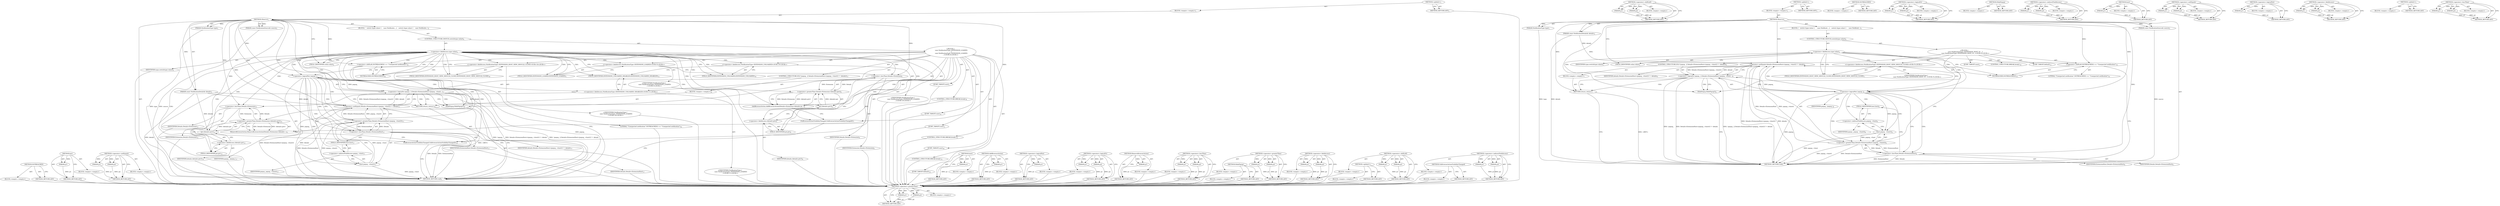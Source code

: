 digraph "&lt;operator&gt;.indirectFieldAccess" {
vulnerable_86 [label=<(METHOD,&lt;operator&gt;.greaterThan)>];
vulnerable_87 [label=<(PARAM,p1)>];
vulnerable_88 [label=<(PARAM,p2)>];
vulnerable_89 [label=<(BLOCK,&lt;empty&gt;,&lt;empty&gt;)>];
vulnerable_90 [label=<(METHOD_RETURN,ANY)>];
vulnerable_108 [label=<(METHOD,&lt;operator&gt;.shiftLeft)>];
vulnerable_109 [label=<(PARAM,p1)>];
vulnerable_110 [label=<(PARAM,p2)>];
vulnerable_111 [label=<(BLOCK,&lt;empty&gt;,&lt;empty&gt;)>];
vulnerable_112 [label=<(METHOD_RETURN,ANY)>];
vulnerable_6 [label=<(METHOD,&lt;global&gt;)<SUB>1</SUB>>];
vulnerable_7 [label=<(BLOCK,&lt;empty&gt;,&lt;empty&gt;)<SUB>1</SUB>>];
vulnerable_8 [label=<(METHOD,Observe)<SUB>1</SUB>>];
vulnerable_9 [label=<(PARAM,NotificationType type)<SUB>1</SUB>>];
vulnerable_10 [label=<(PARAM,const NotificationSource&amp; source)<SUB>2</SUB>>];
vulnerable_11 [label=<(PARAM,const NotificationDetails&amp; details)<SUB>3</SUB>>];
vulnerable_12 [label=<(BLOCK,{
   switch (type.value) {
     case Notificati...,{
   switch (type.value) {
     case Notificati...)<SUB>3</SUB>>];
vulnerable_13 [label=<(CONTROL_STRUCTURE,SWITCH,switch(type.value))<SUB>4</SUB>>];
vulnerable_14 [label=<(&lt;operator&gt;.fieldAccess,type.value)<SUB>4</SUB>>];
vulnerable_15 [label=<(IDENTIFIER,type,switch(type.value))<SUB>4</SUB>>];
vulnerable_16 [label=<(FIELD_IDENTIFIER,value,value)<SUB>4</SUB>>];
vulnerable_17 [label="<(BLOCK,{
     case NotificationType::EXTENSION_HOST_VI...,{
     case NotificationType::EXTENSION_HOST_VI...)<SUB>4</SUB>>"];
vulnerable_18 [label=<(JUMP_TARGET,case)<SUB>5</SUB>>];
vulnerable_19 [label="<(&lt;operator&gt;.fieldAccess,NotificationType::EXTENSION_HOST_VIEW_SHOULD_CLOSE)<SUB>5</SUB>>"];
vulnerable_20 [label="<(IDENTIFIER,NotificationType,{
     case NotificationType::EXTENSION_HOST_VI...)<SUB>5</SUB>>"];
vulnerable_21 [label=<(FIELD_IDENTIFIER,EXTENSION_HOST_VIEW_SHOULD_CLOSE,EXTENSION_HOST_VIEW_SHOULD_CLOSE)<SUB>5</SUB>>];
vulnerable_22 [label=<(CONTROL_STRUCTURE,IF,if (!popup_ || Details&lt;ExtensionHost&gt;(popup_-&gt;host()) != details))<SUB>6</SUB>>];
vulnerable_23 [label=<(&lt;operator&gt;.logicalOr,!popup_ || Details&lt;ExtensionHost&gt;(popup_-&gt;host(...)<SUB>6</SUB>>];
vulnerable_24 [label=<(&lt;operator&gt;.logicalNot,!popup_)<SUB>6</SUB>>];
vulnerable_25 [label=<(IDENTIFIER,popup_,!popup_)<SUB>6</SUB>>];
vulnerable_26 [label=<(&lt;operator&gt;.notEquals,Details&lt;ExtensionHost&gt;(popup_-&gt;host()) != details)<SUB>6</SUB>>];
vulnerable_27 [label=<(&lt;operator&gt;.greaterThan,Details&lt;ExtensionHost&gt;(popup_-&gt;host()))<SUB>6</SUB>>];
vulnerable_28 [label=<(&lt;operator&gt;.lessThan,Details&lt;ExtensionHost)<SUB>6</SUB>>];
vulnerable_29 [label=<(IDENTIFIER,Details,Details&lt;ExtensionHost)<SUB>6</SUB>>];
vulnerable_30 [label=<(IDENTIFIER,ExtensionHost,Details&lt;ExtensionHost)<SUB>6</SUB>>];
vulnerable_31 [label=<(host,popup_-&gt;host())<SUB>6</SUB>>];
vulnerable_32 [label=<(&lt;operator&gt;.indirectFieldAccess,popup_-&gt;host)<SUB>6</SUB>>];
vulnerable_33 [label=<(IDENTIFIER,popup_,popup_-&gt;host())<SUB>6</SUB>>];
vulnerable_34 [label=<(FIELD_IDENTIFIER,host,host)<SUB>6</SUB>>];
vulnerable_35 [label=<(IDENTIFIER,details,Details&lt;ExtensionHost&gt;(popup_-&gt;host()) != details)<SUB>6</SUB>>];
vulnerable_36 [label=<(BLOCK,&lt;empty&gt;,&lt;empty&gt;)<SUB>7</SUB>>];
vulnerable_37 [label=<(RETURN,return;,return;)<SUB>7</SUB>>];
vulnerable_38 [label=<(HidePopup,HidePopup())<SUB>9</SUB>>];
vulnerable_39 [label=<(CONTROL_STRUCTURE,BREAK,break;)<SUB>10</SUB>>];
vulnerable_40 [label=<(JUMP_TARGET,default)<SUB>12</SUB>>];
vulnerable_41 [label=<(&lt;operator&gt;.shiftLeft,NOTREACHED() &lt;&lt; &quot;Unexpected notification&quot;)<SUB>13</SUB>>];
vulnerable_42 [label=<(NOTREACHED,NOTREACHED())<SUB>13</SUB>>];
vulnerable_43 [label=<(LITERAL,&quot;Unexpected notification&quot;,NOTREACHED() &lt;&lt; &quot;Unexpected notification&quot;)<SUB>13</SUB>>];
vulnerable_44 [label=<(METHOD_RETURN,void)<SUB>1</SUB>>];
vulnerable_46 [label=<(METHOD_RETURN,ANY)<SUB>1</SUB>>];
vulnerable_113 [label=<(METHOD,NOTREACHED)>];
vulnerable_114 [label=<(BLOCK,&lt;empty&gt;,&lt;empty&gt;)>];
vulnerable_115 [label=<(METHOD_RETURN,ANY)>];
vulnerable_72 [label=<(METHOD,&lt;operator&gt;.logicalOr)>];
vulnerable_73 [label=<(PARAM,p1)>];
vulnerable_74 [label=<(PARAM,p2)>];
vulnerable_75 [label=<(BLOCK,&lt;empty&gt;,&lt;empty&gt;)>];
vulnerable_76 [label=<(METHOD_RETURN,ANY)>];
vulnerable_105 [label=<(METHOD,HidePopup)>];
vulnerable_106 [label=<(BLOCK,&lt;empty&gt;,&lt;empty&gt;)>];
vulnerable_107 [label=<(METHOD_RETURN,ANY)>];
vulnerable_100 [label=<(METHOD,&lt;operator&gt;.indirectFieldAccess)>];
vulnerable_101 [label=<(PARAM,p1)>];
vulnerable_102 [label=<(PARAM,p2)>];
vulnerable_103 [label=<(BLOCK,&lt;empty&gt;,&lt;empty&gt;)>];
vulnerable_104 [label=<(METHOD_RETURN,ANY)>];
vulnerable_96 [label=<(METHOD,host)>];
vulnerable_97 [label=<(PARAM,p1)>];
vulnerable_98 [label=<(BLOCK,&lt;empty&gt;,&lt;empty&gt;)>];
vulnerable_99 [label=<(METHOD_RETURN,ANY)>];
vulnerable_81 [label=<(METHOD,&lt;operator&gt;.notEquals)>];
vulnerable_82 [label=<(PARAM,p1)>];
vulnerable_83 [label=<(PARAM,p2)>];
vulnerable_84 [label=<(BLOCK,&lt;empty&gt;,&lt;empty&gt;)>];
vulnerable_85 [label=<(METHOD_RETURN,ANY)>];
vulnerable_77 [label=<(METHOD,&lt;operator&gt;.logicalNot)>];
vulnerable_78 [label=<(PARAM,p1)>];
vulnerable_79 [label=<(BLOCK,&lt;empty&gt;,&lt;empty&gt;)>];
vulnerable_80 [label=<(METHOD_RETURN,ANY)>];
vulnerable_67 [label=<(METHOD,&lt;operator&gt;.fieldAccess)>];
vulnerable_68 [label=<(PARAM,p1)>];
vulnerable_69 [label=<(PARAM,p2)>];
vulnerable_70 [label=<(BLOCK,&lt;empty&gt;,&lt;empty&gt;)>];
vulnerable_71 [label=<(METHOD_RETURN,ANY)>];
vulnerable_61 [label=<(METHOD,&lt;global&gt;)<SUB>1</SUB>>];
vulnerable_62 [label=<(BLOCK,&lt;empty&gt;,&lt;empty&gt;)>];
vulnerable_63 [label=<(METHOD_RETURN,ANY)>];
vulnerable_91 [label=<(METHOD,&lt;operator&gt;.lessThan)>];
vulnerable_92 [label=<(PARAM,p1)>];
vulnerable_93 [label=<(PARAM,p2)>];
vulnerable_94 [label=<(BLOCK,&lt;empty&gt;,&lt;empty&gt;)>];
vulnerable_95 [label=<(METHOD_RETURN,ANY)>];
fixed_162 [label=<(METHOD,NOTREACHED)>];
fixed_163 [label=<(BLOCK,&lt;empty&gt;,&lt;empty&gt;)>];
fixed_164 [label=<(METHOD_RETURN,ANY)>];
fixed_120 [label=<(METHOD,ptr)>];
fixed_121 [label=<(PARAM,p1)>];
fixed_122 [label=<(BLOCK,&lt;empty&gt;,&lt;empty&gt;)>];
fixed_123 [label=<(METHOD_RETURN,ANY)>];
fixed_140 [label=<(METHOD,&lt;operator&gt;.notEquals)>];
fixed_141 [label=<(PARAM,p1)>];
fixed_142 [label=<(PARAM,p2)>];
fixed_143 [label=<(BLOCK,&lt;empty&gt;,&lt;empty&gt;)>];
fixed_144 [label=<(METHOD_RETURN,ANY)>];
fixed_6 [label=<(METHOD,&lt;global&gt;)<SUB>1</SUB>>];
fixed_7 [label=<(BLOCK,&lt;empty&gt;,&lt;empty&gt;)<SUB>1</SUB>>];
fixed_8 [label=<(METHOD,Observe)<SUB>1</SUB>>];
fixed_9 [label=<(PARAM,NotificationType type)<SUB>1</SUB>>];
fixed_10 [label=<(PARAM,const NotificationSource&amp; source)<SUB>2</SUB>>];
fixed_11 [label=<(PARAM,const NotificationDetails&amp; details)<SUB>3</SUB>>];
fixed_12 [label=<(BLOCK,{
   switch (type.value) {
    case Notificatio...,{
   switch (type.value) {
    case Notificatio...)<SUB>3</SUB>>];
fixed_13 [label=<(CONTROL_STRUCTURE,SWITCH,switch(type.value))<SUB>4</SUB>>];
fixed_14 [label=<(&lt;operator&gt;.fieldAccess,type.value)<SUB>4</SUB>>];
fixed_15 [label=<(IDENTIFIER,type,switch(type.value))<SUB>4</SUB>>];
fixed_16 [label=<(FIELD_IDENTIFIER,value,value)<SUB>4</SUB>>];
fixed_17 [label="<(BLOCK,{
    case NotificationType::EXTENSION_LOADED:
...,{
    case NotificationType::EXTENSION_LOADED:
...)<SUB>4</SUB>>"];
fixed_18 [label=<(JUMP_TARGET,case)<SUB>5</SUB>>];
fixed_19 [label="<(&lt;operator&gt;.fieldAccess,NotificationType::EXTENSION_LOADED)<SUB>5</SUB>>"];
fixed_20 [label="<(IDENTIFIER,NotificationType,{
    case NotificationType::EXTENSION_LOADED:
...)<SUB>5</SUB>>"];
fixed_21 [label=<(FIELD_IDENTIFIER,EXTENSION_LOADED,EXTENSION_LOADED)<SUB>5</SUB>>];
fixed_22 [label=<(AddBrowserAction,AddBrowserAction(Details&lt;Extension&gt;(details).pt...)<SUB>6</SUB>>];
fixed_23 [label=<(&lt;operator&gt;.greaterThan,Details&lt;Extension&gt;(details).ptr())<SUB>6</SUB>>];
fixed_24 [label=<(&lt;operator&gt;.lessThan,Details&lt;Extension)<SUB>6</SUB>>];
fixed_25 [label=<(IDENTIFIER,Details,Details&lt;Extension)<SUB>6</SUB>>];
fixed_26 [label=<(IDENTIFIER,Extension,Details&lt;Extension)<SUB>6</SUB>>];
fixed_27 [label=<(ptr,(details).ptr())<SUB>6</SUB>>];
fixed_28 [label=<(&lt;operator&gt;.fieldAccess,(details).ptr)<SUB>6</SUB>>];
fixed_29 [label=<(IDENTIFIER,details,(details).ptr())<SUB>6</SUB>>];
fixed_30 [label=<(FIELD_IDENTIFIER,ptr,ptr)<SUB>6</SUB>>];
fixed_31 [label=<(OnBrowserActionVisibilityChanged,OnBrowserActionVisibilityChanged())<SUB>7</SUB>>];
fixed_32 [label=<(CONTROL_STRUCTURE,BREAK,break;)<SUB>8</SUB>>];
fixed_33 [label=<(JUMP_TARGET,case)<SUB>10</SUB>>];
fixed_34 [label="<(&lt;operator&gt;.fieldAccess,NotificationType::EXTENSION_UNLOADED)<SUB>10</SUB>>"];
fixed_35 [label="<(IDENTIFIER,NotificationType,{
    case NotificationType::EXTENSION_LOADED:
...)<SUB>10</SUB>>"];
fixed_36 [label=<(FIELD_IDENTIFIER,EXTENSION_UNLOADED,EXTENSION_UNLOADED)<SUB>10</SUB>>];
fixed_37 [label=<(JUMP_TARGET,case)<SUB>11</SUB>>];
fixed_38 [label="<(&lt;operator&gt;.fieldAccess,NotificationType::EXTENSION_UNLOADED_DISABLED)<SUB>11</SUB>>"];
fixed_39 [label="<(IDENTIFIER,NotificationType,{
    case NotificationType::EXTENSION_LOADED:
...)<SUB>11</SUB>>"];
fixed_40 [label=<(FIELD_IDENTIFIER,EXTENSION_UNLOADED_DISABLED,EXTENSION_UNLOADED_DISABLED)<SUB>11</SUB>>];
fixed_41 [label=<(RemoveBrowserAction,RemoveBrowserAction(Details&lt;Extension&gt;(details)...)<SUB>12</SUB>>];
fixed_42 [label=<(&lt;operator&gt;.greaterThan,Details&lt;Extension&gt;(details).ptr())<SUB>12</SUB>>];
fixed_43 [label=<(&lt;operator&gt;.lessThan,Details&lt;Extension)<SUB>12</SUB>>];
fixed_44 [label=<(IDENTIFIER,Details,Details&lt;Extension)<SUB>12</SUB>>];
fixed_45 [label=<(IDENTIFIER,Extension,Details&lt;Extension)<SUB>12</SUB>>];
fixed_46 [label=<(ptr,(details).ptr())<SUB>12</SUB>>];
fixed_47 [label=<(&lt;operator&gt;.fieldAccess,(details).ptr)<SUB>12</SUB>>];
fixed_48 [label=<(IDENTIFIER,details,(details).ptr())<SUB>12</SUB>>];
fixed_49 [label=<(FIELD_IDENTIFIER,ptr,ptr)<SUB>12</SUB>>];
fixed_50 [label=<(OnBrowserActionVisibilityChanged,OnBrowserActionVisibilityChanged())<SUB>13</SUB>>];
fixed_51 [label=<(CONTROL_STRUCTURE,BREAK,break;)<SUB>14</SUB>>];
fixed_52 [label=<(JUMP_TARGET,case)<SUB>16</SUB>>];
fixed_53 [label="<(&lt;operator&gt;.fieldAccess,NotificationType::EXTENSION_HOST_VIEW_SHOULD_CLOSE)<SUB>16</SUB>>"];
fixed_54 [label="<(IDENTIFIER,NotificationType,{
    case NotificationType::EXTENSION_LOADED:
...)<SUB>16</SUB>>"];
fixed_55 [label=<(FIELD_IDENTIFIER,EXTENSION_HOST_VIEW_SHOULD_CLOSE,EXTENSION_HOST_VIEW_SHOULD_CLOSE)<SUB>16</SUB>>];
fixed_56 [label=<(CONTROL_STRUCTURE,IF,if (!popup_ || Details&lt;ExtensionHost&gt;(popup_-&gt;host()) != details))<SUB>17</SUB>>];
fixed_57 [label=<(&lt;operator&gt;.logicalOr,!popup_ || Details&lt;ExtensionHost&gt;(popup_-&gt;host(...)<SUB>17</SUB>>];
fixed_58 [label=<(&lt;operator&gt;.logicalNot,!popup_)<SUB>17</SUB>>];
fixed_59 [label=<(IDENTIFIER,popup_,!popup_)<SUB>17</SUB>>];
fixed_60 [label=<(&lt;operator&gt;.notEquals,Details&lt;ExtensionHost&gt;(popup_-&gt;host()) != details)<SUB>17</SUB>>];
fixed_61 [label=<(&lt;operator&gt;.greaterThan,Details&lt;ExtensionHost&gt;(popup_-&gt;host()))<SUB>17</SUB>>];
fixed_62 [label=<(&lt;operator&gt;.lessThan,Details&lt;ExtensionHost)<SUB>17</SUB>>];
fixed_63 [label=<(IDENTIFIER,Details,Details&lt;ExtensionHost)<SUB>17</SUB>>];
fixed_64 [label=<(IDENTIFIER,ExtensionHost,Details&lt;ExtensionHost)<SUB>17</SUB>>];
fixed_65 [label=<(host,popup_-&gt;host())<SUB>17</SUB>>];
fixed_66 [label=<(&lt;operator&gt;.indirectFieldAccess,popup_-&gt;host)<SUB>17</SUB>>];
fixed_67 [label=<(IDENTIFIER,popup_,popup_-&gt;host())<SUB>17</SUB>>];
fixed_68 [label=<(FIELD_IDENTIFIER,host,host)<SUB>17</SUB>>];
fixed_69 [label=<(IDENTIFIER,details,Details&lt;ExtensionHost&gt;(popup_-&gt;host()) != details)<SUB>17</SUB>>];
fixed_70 [label=<(BLOCK,&lt;empty&gt;,&lt;empty&gt;)<SUB>18</SUB>>];
fixed_71 [label=<(RETURN,return;,return;)<SUB>18</SUB>>];
fixed_72 [label=<(HidePopup,HidePopup())<SUB>20</SUB>>];
fixed_73 [label=<(CONTROL_STRUCTURE,BREAK,break;)<SUB>21</SUB>>];
fixed_74 [label=<(JUMP_TARGET,default)<SUB>23</SUB>>];
fixed_75 [label=<(&lt;operator&gt;.shiftLeft,NOTREACHED() &lt;&lt; &quot;Unexpected notification&quot;)<SUB>24</SUB>>];
fixed_76 [label=<(NOTREACHED,NOTREACHED())<SUB>24</SUB>>];
fixed_77 [label=<(LITERAL,&quot;Unexpected notification&quot;,NOTREACHED() &lt;&lt; &quot;Unexpected notification&quot;)<SUB>24</SUB>>];
fixed_78 [label=<(METHOD_RETURN,void)<SUB>1</SUB>>];
fixed_80 [label=<(METHOD_RETURN,ANY)<SUB>1</SUB>>];
fixed_145 [label=<(METHOD,host)>];
fixed_146 [label=<(PARAM,p1)>];
fixed_147 [label=<(BLOCK,&lt;empty&gt;,&lt;empty&gt;)>];
fixed_148 [label=<(METHOD_RETURN,ANY)>];
fixed_106 [label=<(METHOD,AddBrowserAction)>];
fixed_107 [label=<(PARAM,p1)>];
fixed_108 [label=<(BLOCK,&lt;empty&gt;,&lt;empty&gt;)>];
fixed_109 [label=<(METHOD_RETURN,ANY)>];
fixed_136 [label=<(METHOD,&lt;operator&gt;.logicalNot)>];
fixed_137 [label=<(PARAM,p1)>];
fixed_138 [label=<(BLOCK,&lt;empty&gt;,&lt;empty&gt;)>];
fixed_139 [label=<(METHOD_RETURN,ANY)>];
fixed_131 [label=<(METHOD,&lt;operator&gt;.logicalOr)>];
fixed_132 [label=<(PARAM,p1)>];
fixed_133 [label=<(PARAM,p2)>];
fixed_134 [label=<(BLOCK,&lt;empty&gt;,&lt;empty&gt;)>];
fixed_135 [label=<(METHOD_RETURN,ANY)>];
fixed_127 [label=<(METHOD,RemoveBrowserAction)>];
fixed_128 [label=<(PARAM,p1)>];
fixed_129 [label=<(BLOCK,&lt;empty&gt;,&lt;empty&gt;)>];
fixed_130 [label=<(METHOD_RETURN,ANY)>];
fixed_115 [label=<(METHOD,&lt;operator&gt;.lessThan)>];
fixed_116 [label=<(PARAM,p1)>];
fixed_117 [label=<(PARAM,p2)>];
fixed_118 [label=<(BLOCK,&lt;empty&gt;,&lt;empty&gt;)>];
fixed_119 [label=<(METHOD_RETURN,ANY)>];
fixed_154 [label=<(METHOD,HidePopup)>];
fixed_155 [label=<(BLOCK,&lt;empty&gt;,&lt;empty&gt;)>];
fixed_156 [label=<(METHOD_RETURN,ANY)>];
fixed_110 [label=<(METHOD,&lt;operator&gt;.greaterThan)>];
fixed_111 [label=<(PARAM,p1)>];
fixed_112 [label=<(PARAM,p2)>];
fixed_113 [label=<(BLOCK,&lt;empty&gt;,&lt;empty&gt;)>];
fixed_114 [label=<(METHOD_RETURN,ANY)>];
fixed_101 [label=<(METHOD,&lt;operator&gt;.fieldAccess)>];
fixed_102 [label=<(PARAM,p1)>];
fixed_103 [label=<(PARAM,p2)>];
fixed_104 [label=<(BLOCK,&lt;empty&gt;,&lt;empty&gt;)>];
fixed_105 [label=<(METHOD_RETURN,ANY)>];
fixed_95 [label=<(METHOD,&lt;global&gt;)<SUB>1</SUB>>];
fixed_96 [label=<(BLOCK,&lt;empty&gt;,&lt;empty&gt;)>];
fixed_97 [label=<(METHOD_RETURN,ANY)>];
fixed_157 [label=<(METHOD,&lt;operator&gt;.shiftLeft)>];
fixed_158 [label=<(PARAM,p1)>];
fixed_159 [label=<(PARAM,p2)>];
fixed_160 [label=<(BLOCK,&lt;empty&gt;,&lt;empty&gt;)>];
fixed_161 [label=<(METHOD_RETURN,ANY)>];
fixed_124 [label=<(METHOD,OnBrowserActionVisibilityChanged)>];
fixed_125 [label=<(BLOCK,&lt;empty&gt;,&lt;empty&gt;)>];
fixed_126 [label=<(METHOD_RETURN,ANY)>];
fixed_149 [label=<(METHOD,&lt;operator&gt;.indirectFieldAccess)>];
fixed_150 [label=<(PARAM,p1)>];
fixed_151 [label=<(PARAM,p2)>];
fixed_152 [label=<(BLOCK,&lt;empty&gt;,&lt;empty&gt;)>];
fixed_153 [label=<(METHOD_RETURN,ANY)>];
vulnerable_86 -> vulnerable_87  [key=0, label="AST: "];
vulnerable_86 -> vulnerable_87  [key=1, label="DDG: "];
vulnerable_86 -> vulnerable_89  [key=0, label="AST: "];
vulnerable_86 -> vulnerable_88  [key=0, label="AST: "];
vulnerable_86 -> vulnerable_88  [key=1, label="DDG: "];
vulnerable_86 -> vulnerable_90  [key=0, label="AST: "];
vulnerable_86 -> vulnerable_90  [key=1, label="CFG: "];
vulnerable_87 -> vulnerable_90  [key=0, label="DDG: p1"];
vulnerable_88 -> vulnerable_90  [key=0, label="DDG: p2"];
vulnerable_108 -> vulnerable_109  [key=0, label="AST: "];
vulnerable_108 -> vulnerable_109  [key=1, label="DDG: "];
vulnerable_108 -> vulnerable_111  [key=0, label="AST: "];
vulnerable_108 -> vulnerable_110  [key=0, label="AST: "];
vulnerable_108 -> vulnerable_110  [key=1, label="DDG: "];
vulnerable_108 -> vulnerable_112  [key=0, label="AST: "];
vulnerable_108 -> vulnerable_112  [key=1, label="CFG: "];
vulnerable_109 -> vulnerable_112  [key=0, label="DDG: p1"];
vulnerable_110 -> vulnerable_112  [key=0, label="DDG: p2"];
vulnerable_6 -> vulnerable_7  [key=0, label="AST: "];
vulnerable_6 -> vulnerable_46  [key=0, label="AST: "];
vulnerable_6 -> vulnerable_46  [key=1, label="CFG: "];
vulnerable_7 -> vulnerable_8  [key=0, label="AST: "];
vulnerable_8 -> vulnerable_9  [key=0, label="AST: "];
vulnerable_8 -> vulnerable_9  [key=1, label="DDG: "];
vulnerable_8 -> vulnerable_10  [key=0, label="AST: "];
vulnerable_8 -> vulnerable_10  [key=1, label="DDG: "];
vulnerable_8 -> vulnerable_11  [key=0, label="AST: "];
vulnerable_8 -> vulnerable_11  [key=1, label="DDG: "];
vulnerable_8 -> vulnerable_12  [key=0, label="AST: "];
vulnerable_8 -> vulnerable_44  [key=0, label="AST: "];
vulnerable_8 -> vulnerable_16  [key=0, label="CFG: "];
vulnerable_8 -> vulnerable_38  [key=0, label="DDG: "];
vulnerable_8 -> vulnerable_41  [key=0, label="DDG: "];
vulnerable_8 -> vulnerable_37  [key=0, label="DDG: "];
vulnerable_8 -> vulnerable_24  [key=0, label="DDG: "];
vulnerable_8 -> vulnerable_26  [key=0, label="DDG: "];
vulnerable_8 -> vulnerable_28  [key=0, label="DDG: "];
vulnerable_9 -> vulnerable_44  [key=0, label="DDG: type"];
vulnerable_10 -> vulnerable_44  [key=0, label="DDG: source"];
vulnerable_11 -> vulnerable_44  [key=0, label="DDG: details"];
vulnerable_11 -> vulnerable_26  [key=0, label="DDG: details"];
vulnerable_12 -> vulnerable_13  [key=0, label="AST: "];
vulnerable_13 -> vulnerable_14  [key=0, label="AST: "];
vulnerable_13 -> vulnerable_17  [key=0, label="AST: "];
vulnerable_14 -> vulnerable_15  [key=0, label="AST: "];
vulnerable_14 -> vulnerable_16  [key=0, label="AST: "];
vulnerable_14 -> vulnerable_21  [key=0, label="CFG: "];
vulnerable_14 -> vulnerable_21  [key=1, label="CDG: "];
vulnerable_14 -> vulnerable_42  [key=0, label="CFG: "];
vulnerable_14 -> vulnerable_42  [key=1, label="CDG: "];
vulnerable_14 -> vulnerable_24  [key=0, label="CDG: "];
vulnerable_14 -> vulnerable_23  [key=0, label="CDG: "];
vulnerable_14 -> vulnerable_19  [key=0, label="CDG: "];
vulnerable_14 -> vulnerable_41  [key=0, label="CDG: "];
vulnerable_16 -> vulnerable_14  [key=0, label="CFG: "];
vulnerable_17 -> vulnerable_18  [key=0, label="AST: "];
vulnerable_17 -> vulnerable_19  [key=0, label="AST: "];
vulnerable_17 -> vulnerable_22  [key=0, label="AST: "];
vulnerable_17 -> vulnerable_38  [key=0, label="AST: "];
vulnerable_17 -> vulnerable_39  [key=0, label="AST: "];
vulnerable_17 -> vulnerable_40  [key=0, label="AST: "];
vulnerable_17 -> vulnerable_41  [key=0, label="AST: "];
vulnerable_19 -> vulnerable_20  [key=0, label="AST: "];
vulnerable_19 -> vulnerable_21  [key=0, label="AST: "];
vulnerable_19 -> vulnerable_24  [key=0, label="CFG: "];
vulnerable_21 -> vulnerable_19  [key=0, label="CFG: "];
vulnerable_22 -> vulnerable_23  [key=0, label="AST: "];
vulnerable_22 -> vulnerable_36  [key=0, label="AST: "];
vulnerable_23 -> vulnerable_24  [key=0, label="AST: "];
vulnerable_23 -> vulnerable_26  [key=0, label="AST: "];
vulnerable_23 -> vulnerable_37  [key=0, label="CFG: "];
vulnerable_23 -> vulnerable_37  [key=1, label="CDG: "];
vulnerable_23 -> vulnerable_38  [key=0, label="CFG: "];
vulnerable_23 -> vulnerable_38  [key=1, label="CDG: "];
vulnerable_23 -> vulnerable_44  [key=0, label="DDG: !popup_"];
vulnerable_23 -> vulnerable_44  [key=1, label="DDG: Details&lt;ExtensionHost&gt;(popup_-&gt;host()) != details"];
vulnerable_23 -> vulnerable_44  [key=2, label="DDG: !popup_ || Details&lt;ExtensionHost&gt;(popup_-&gt;host()) != details"];
vulnerable_24 -> vulnerable_25  [key=0, label="AST: "];
vulnerable_24 -> vulnerable_23  [key=0, label="CFG: "];
vulnerable_24 -> vulnerable_23  [key=1, label="DDG: popup_"];
vulnerable_24 -> vulnerable_28  [key=0, label="CFG: "];
vulnerable_24 -> vulnerable_28  [key=1, label="CDG: "];
vulnerable_24 -> vulnerable_44  [key=0, label="DDG: popup_"];
vulnerable_24 -> vulnerable_31  [key=0, label="DDG: popup_"];
vulnerable_24 -> vulnerable_31  [key=1, label="CDG: "];
vulnerable_24 -> vulnerable_34  [key=0, label="CDG: "];
vulnerable_24 -> vulnerable_32  [key=0, label="CDG: "];
vulnerable_24 -> vulnerable_26  [key=0, label="CDG: "];
vulnerable_24 -> vulnerable_27  [key=0, label="CDG: "];
vulnerable_26 -> vulnerable_27  [key=0, label="AST: "];
vulnerable_26 -> vulnerable_35  [key=0, label="AST: "];
vulnerable_26 -> vulnerable_23  [key=0, label="CFG: "];
vulnerable_26 -> vulnerable_23  [key=1, label="DDG: Details&lt;ExtensionHost&gt;(popup_-&gt;host())"];
vulnerable_26 -> vulnerable_23  [key=2, label="DDG: details"];
vulnerable_26 -> vulnerable_44  [key=0, label="DDG: Details&lt;ExtensionHost&gt;(popup_-&gt;host())"];
vulnerable_26 -> vulnerable_44  [key=1, label="DDG: details"];
vulnerable_27 -> vulnerable_28  [key=0, label="AST: "];
vulnerable_27 -> vulnerable_31  [key=0, label="AST: "];
vulnerable_27 -> vulnerable_26  [key=0, label="CFG: "];
vulnerable_27 -> vulnerable_26  [key=1, label="DDG: Details&lt;ExtensionHost"];
vulnerable_27 -> vulnerable_26  [key=2, label="DDG: popup_-&gt;host()"];
vulnerable_27 -> vulnerable_44  [key=0, label="DDG: Details&lt;ExtensionHost"];
vulnerable_27 -> vulnerable_44  [key=1, label="DDG: popup_-&gt;host()"];
vulnerable_28 -> vulnerable_29  [key=0, label="AST: "];
vulnerable_28 -> vulnerable_30  [key=0, label="AST: "];
vulnerable_28 -> vulnerable_34  [key=0, label="CFG: "];
vulnerable_28 -> vulnerable_44  [key=0, label="DDG: ExtensionHost"];
vulnerable_28 -> vulnerable_44  [key=1, label="DDG: Details"];
vulnerable_28 -> vulnerable_27  [key=0, label="DDG: Details"];
vulnerable_28 -> vulnerable_27  [key=1, label="DDG: ExtensionHost"];
vulnerable_31 -> vulnerable_32  [key=0, label="AST: "];
vulnerable_31 -> vulnerable_27  [key=0, label="CFG: "];
vulnerable_31 -> vulnerable_27  [key=1, label="DDG: popup_-&gt;host"];
vulnerable_31 -> vulnerable_44  [key=0, label="DDG: popup_-&gt;host"];
vulnerable_32 -> vulnerable_33  [key=0, label="AST: "];
vulnerable_32 -> vulnerable_34  [key=0, label="AST: "];
vulnerable_32 -> vulnerable_31  [key=0, label="CFG: "];
vulnerable_34 -> vulnerable_32  [key=0, label="CFG: "];
vulnerable_36 -> vulnerable_37  [key=0, label="AST: "];
vulnerable_37 -> vulnerable_44  [key=0, label="CFG: "];
vulnerable_37 -> vulnerable_44  [key=1, label="DDG: &lt;RET&gt;"];
vulnerable_38 -> vulnerable_44  [key=0, label="CFG: "];
vulnerable_41 -> vulnerable_42  [key=0, label="AST: "];
vulnerable_41 -> vulnerable_43  [key=0, label="AST: "];
vulnerable_41 -> vulnerable_44  [key=0, label="CFG: "];
vulnerable_42 -> vulnerable_41  [key=0, label="CFG: "];
vulnerable_113 -> vulnerable_114  [key=0, label="AST: "];
vulnerable_113 -> vulnerable_115  [key=0, label="AST: "];
vulnerable_113 -> vulnerable_115  [key=1, label="CFG: "];
vulnerable_72 -> vulnerable_73  [key=0, label="AST: "];
vulnerable_72 -> vulnerable_73  [key=1, label="DDG: "];
vulnerable_72 -> vulnerable_75  [key=0, label="AST: "];
vulnerable_72 -> vulnerable_74  [key=0, label="AST: "];
vulnerable_72 -> vulnerable_74  [key=1, label="DDG: "];
vulnerable_72 -> vulnerable_76  [key=0, label="AST: "];
vulnerable_72 -> vulnerable_76  [key=1, label="CFG: "];
vulnerable_73 -> vulnerable_76  [key=0, label="DDG: p1"];
vulnerable_74 -> vulnerable_76  [key=0, label="DDG: p2"];
vulnerable_105 -> vulnerable_106  [key=0, label="AST: "];
vulnerable_105 -> vulnerable_107  [key=0, label="AST: "];
vulnerable_105 -> vulnerable_107  [key=1, label="CFG: "];
vulnerable_100 -> vulnerable_101  [key=0, label="AST: "];
vulnerable_100 -> vulnerable_101  [key=1, label="DDG: "];
vulnerable_100 -> vulnerable_103  [key=0, label="AST: "];
vulnerable_100 -> vulnerable_102  [key=0, label="AST: "];
vulnerable_100 -> vulnerable_102  [key=1, label="DDG: "];
vulnerable_100 -> vulnerable_104  [key=0, label="AST: "];
vulnerable_100 -> vulnerable_104  [key=1, label="CFG: "];
vulnerable_101 -> vulnerable_104  [key=0, label="DDG: p1"];
vulnerable_102 -> vulnerable_104  [key=0, label="DDG: p2"];
vulnerable_96 -> vulnerable_97  [key=0, label="AST: "];
vulnerable_96 -> vulnerable_97  [key=1, label="DDG: "];
vulnerable_96 -> vulnerable_98  [key=0, label="AST: "];
vulnerable_96 -> vulnerable_99  [key=0, label="AST: "];
vulnerable_96 -> vulnerable_99  [key=1, label="CFG: "];
vulnerable_97 -> vulnerable_99  [key=0, label="DDG: p1"];
vulnerable_81 -> vulnerable_82  [key=0, label="AST: "];
vulnerable_81 -> vulnerable_82  [key=1, label="DDG: "];
vulnerable_81 -> vulnerable_84  [key=0, label="AST: "];
vulnerable_81 -> vulnerable_83  [key=0, label="AST: "];
vulnerable_81 -> vulnerable_83  [key=1, label="DDG: "];
vulnerable_81 -> vulnerable_85  [key=0, label="AST: "];
vulnerable_81 -> vulnerable_85  [key=1, label="CFG: "];
vulnerable_82 -> vulnerable_85  [key=0, label="DDG: p1"];
vulnerable_83 -> vulnerable_85  [key=0, label="DDG: p2"];
vulnerable_77 -> vulnerable_78  [key=0, label="AST: "];
vulnerable_77 -> vulnerable_78  [key=1, label="DDG: "];
vulnerable_77 -> vulnerable_79  [key=0, label="AST: "];
vulnerable_77 -> vulnerable_80  [key=0, label="AST: "];
vulnerable_77 -> vulnerable_80  [key=1, label="CFG: "];
vulnerable_78 -> vulnerable_80  [key=0, label="DDG: p1"];
vulnerable_67 -> vulnerable_68  [key=0, label="AST: "];
vulnerable_67 -> vulnerable_68  [key=1, label="DDG: "];
vulnerable_67 -> vulnerable_70  [key=0, label="AST: "];
vulnerable_67 -> vulnerable_69  [key=0, label="AST: "];
vulnerable_67 -> vulnerable_69  [key=1, label="DDG: "];
vulnerable_67 -> vulnerable_71  [key=0, label="AST: "];
vulnerable_67 -> vulnerable_71  [key=1, label="CFG: "];
vulnerable_68 -> vulnerable_71  [key=0, label="DDG: p1"];
vulnerable_69 -> vulnerable_71  [key=0, label="DDG: p2"];
vulnerable_61 -> vulnerable_62  [key=0, label="AST: "];
vulnerable_61 -> vulnerable_63  [key=0, label="AST: "];
vulnerable_61 -> vulnerable_63  [key=1, label="CFG: "];
vulnerable_91 -> vulnerable_92  [key=0, label="AST: "];
vulnerable_91 -> vulnerable_92  [key=1, label="DDG: "];
vulnerable_91 -> vulnerable_94  [key=0, label="AST: "];
vulnerable_91 -> vulnerable_93  [key=0, label="AST: "];
vulnerable_91 -> vulnerable_93  [key=1, label="DDG: "];
vulnerable_91 -> vulnerable_95  [key=0, label="AST: "];
vulnerable_91 -> vulnerable_95  [key=1, label="CFG: "];
vulnerable_92 -> vulnerable_95  [key=0, label="DDG: p1"];
vulnerable_93 -> vulnerable_95  [key=0, label="DDG: p2"];
fixed_162 -> fixed_163  [key=0, label="AST: "];
fixed_162 -> fixed_164  [key=0, label="AST: "];
fixed_162 -> fixed_164  [key=1, label="CFG: "];
fixed_163 -> vulnerable_86  [key=0];
fixed_164 -> vulnerable_86  [key=0];
fixed_120 -> fixed_121  [key=0, label="AST: "];
fixed_120 -> fixed_121  [key=1, label="DDG: "];
fixed_120 -> fixed_122  [key=0, label="AST: "];
fixed_120 -> fixed_123  [key=0, label="AST: "];
fixed_120 -> fixed_123  [key=1, label="CFG: "];
fixed_121 -> fixed_123  [key=0, label="DDG: p1"];
fixed_122 -> vulnerable_86  [key=0];
fixed_123 -> vulnerable_86  [key=0];
fixed_140 -> fixed_141  [key=0, label="AST: "];
fixed_140 -> fixed_141  [key=1, label="DDG: "];
fixed_140 -> fixed_143  [key=0, label="AST: "];
fixed_140 -> fixed_142  [key=0, label="AST: "];
fixed_140 -> fixed_142  [key=1, label="DDG: "];
fixed_140 -> fixed_144  [key=0, label="AST: "];
fixed_140 -> fixed_144  [key=1, label="CFG: "];
fixed_141 -> fixed_144  [key=0, label="DDG: p1"];
fixed_142 -> fixed_144  [key=0, label="DDG: p2"];
fixed_143 -> vulnerable_86  [key=0];
fixed_144 -> vulnerable_86  [key=0];
fixed_6 -> fixed_7  [key=0, label="AST: "];
fixed_6 -> fixed_80  [key=0, label="AST: "];
fixed_6 -> fixed_80  [key=1, label="CFG: "];
fixed_7 -> fixed_8  [key=0, label="AST: "];
fixed_8 -> fixed_9  [key=0, label="AST: "];
fixed_8 -> fixed_9  [key=1, label="DDG: "];
fixed_8 -> fixed_10  [key=0, label="AST: "];
fixed_8 -> fixed_10  [key=1, label="DDG: "];
fixed_8 -> fixed_11  [key=0, label="AST: "];
fixed_8 -> fixed_11  [key=1, label="DDG: "];
fixed_8 -> fixed_12  [key=0, label="AST: "];
fixed_8 -> fixed_78  [key=0, label="AST: "];
fixed_8 -> fixed_16  [key=0, label="CFG: "];
fixed_8 -> fixed_31  [key=0, label="DDG: "];
fixed_8 -> fixed_50  [key=0, label="DDG: "];
fixed_8 -> fixed_72  [key=0, label="DDG: "];
fixed_8 -> fixed_75  [key=0, label="DDG: "];
fixed_8 -> fixed_71  [key=0, label="DDG: "];
fixed_8 -> fixed_24  [key=0, label="DDG: "];
fixed_8 -> fixed_43  [key=0, label="DDG: "];
fixed_8 -> fixed_58  [key=0, label="DDG: "];
fixed_8 -> fixed_60  [key=0, label="DDG: "];
fixed_8 -> fixed_62  [key=0, label="DDG: "];
fixed_9 -> fixed_78  [key=0, label="DDG: type"];
fixed_10 -> fixed_78  [key=0, label="DDG: source"];
fixed_11 -> fixed_78  [key=0, label="DDG: details"];
fixed_11 -> fixed_27  [key=0, label="DDG: details"];
fixed_11 -> fixed_46  [key=0, label="DDG: details"];
fixed_11 -> fixed_60  [key=0, label="DDG: details"];
fixed_12 -> fixed_13  [key=0, label="AST: "];
fixed_13 -> fixed_14  [key=0, label="AST: "];
fixed_13 -> fixed_17  [key=0, label="AST: "];
fixed_14 -> fixed_15  [key=0, label="AST: "];
fixed_14 -> fixed_16  [key=0, label="AST: "];
fixed_14 -> fixed_21  [key=0, label="CFG: "];
fixed_14 -> fixed_21  [key=1, label="CDG: "];
fixed_14 -> fixed_36  [key=0, label="CFG: "];
fixed_14 -> fixed_36  [key=1, label="CDG: "];
fixed_14 -> fixed_40  [key=0, label="CFG: "];
fixed_14 -> fixed_40  [key=1, label="CDG: "];
fixed_14 -> fixed_55  [key=0, label="CFG: "];
fixed_14 -> fixed_55  [key=1, label="CDG: "];
fixed_14 -> fixed_76  [key=0, label="CFG: "];
fixed_14 -> fixed_76  [key=1, label="CDG: "];
fixed_14 -> fixed_47  [key=0, label="CDG: "];
fixed_14 -> fixed_30  [key=0, label="CDG: "];
fixed_14 -> fixed_34  [key=0, label="CDG: "];
fixed_14 -> fixed_49  [key=0, label="CDG: "];
fixed_14 -> fixed_42  [key=0, label="CDG: "];
fixed_14 -> fixed_57  [key=0, label="CDG: "];
fixed_14 -> fixed_19  [key=0, label="CDG: "];
fixed_14 -> fixed_28  [key=0, label="CDG: "];
fixed_14 -> fixed_75  [key=0, label="CDG: "];
fixed_14 -> fixed_46  [key=0, label="CDG: "];
fixed_14 -> fixed_38  [key=0, label="CDG: "];
fixed_14 -> fixed_22  [key=0, label="CDG: "];
fixed_14 -> fixed_27  [key=0, label="CDG: "];
fixed_14 -> fixed_50  [key=0, label="CDG: "];
fixed_14 -> fixed_43  [key=0, label="CDG: "];
fixed_14 -> fixed_24  [key=0, label="CDG: "];
fixed_14 -> fixed_58  [key=0, label="CDG: "];
fixed_14 -> fixed_23  [key=0, label="CDG: "];
fixed_14 -> fixed_53  [key=0, label="CDG: "];
fixed_14 -> fixed_41  [key=0, label="CDG: "];
fixed_14 -> fixed_31  [key=0, label="CDG: "];
fixed_15 -> vulnerable_86  [key=0];
fixed_16 -> fixed_14  [key=0, label="CFG: "];
fixed_17 -> fixed_18  [key=0, label="AST: "];
fixed_17 -> fixed_19  [key=0, label="AST: "];
fixed_17 -> fixed_22  [key=0, label="AST: "];
fixed_17 -> fixed_31  [key=0, label="AST: "];
fixed_17 -> fixed_32  [key=0, label="AST: "];
fixed_17 -> fixed_33  [key=0, label="AST: "];
fixed_17 -> fixed_34  [key=0, label="AST: "];
fixed_17 -> fixed_37  [key=0, label="AST: "];
fixed_17 -> fixed_38  [key=0, label="AST: "];
fixed_17 -> fixed_41  [key=0, label="AST: "];
fixed_17 -> fixed_50  [key=0, label="AST: "];
fixed_17 -> fixed_51  [key=0, label="AST: "];
fixed_17 -> fixed_52  [key=0, label="AST: "];
fixed_17 -> fixed_53  [key=0, label="AST: "];
fixed_17 -> fixed_56  [key=0, label="AST: "];
fixed_17 -> fixed_72  [key=0, label="AST: "];
fixed_17 -> fixed_73  [key=0, label="AST: "];
fixed_17 -> fixed_74  [key=0, label="AST: "];
fixed_17 -> fixed_75  [key=0, label="AST: "];
fixed_18 -> vulnerable_86  [key=0];
fixed_19 -> fixed_20  [key=0, label="AST: "];
fixed_19 -> fixed_21  [key=0, label="AST: "];
fixed_19 -> fixed_24  [key=0, label="CFG: "];
fixed_20 -> vulnerable_86  [key=0];
fixed_21 -> fixed_19  [key=0, label="CFG: "];
fixed_22 -> fixed_23  [key=0, label="AST: "];
fixed_22 -> fixed_31  [key=0, label="CFG: "];
fixed_23 -> fixed_24  [key=0, label="AST: "];
fixed_23 -> fixed_27  [key=0, label="AST: "];
fixed_23 -> fixed_22  [key=0, label="CFG: "];
fixed_23 -> fixed_22  [key=1, label="DDG: Details&lt;Extension"];
fixed_23 -> fixed_22  [key=2, label="DDG: (details).ptr()"];
fixed_24 -> fixed_25  [key=0, label="AST: "];
fixed_24 -> fixed_26  [key=0, label="AST: "];
fixed_24 -> fixed_30  [key=0, label="CFG: "];
fixed_24 -> fixed_23  [key=0, label="DDG: Details"];
fixed_24 -> fixed_23  [key=1, label="DDG: Extension"];
fixed_25 -> vulnerable_86  [key=0];
fixed_26 -> vulnerable_86  [key=0];
fixed_27 -> fixed_28  [key=0, label="AST: "];
fixed_27 -> fixed_23  [key=0, label="CFG: "];
fixed_27 -> fixed_23  [key=1, label="DDG: (details).ptr"];
fixed_28 -> fixed_29  [key=0, label="AST: "];
fixed_28 -> fixed_30  [key=0, label="AST: "];
fixed_28 -> fixed_27  [key=0, label="CFG: "];
fixed_29 -> vulnerable_86  [key=0];
fixed_30 -> fixed_28  [key=0, label="CFG: "];
fixed_31 -> fixed_78  [key=0, label="CFG: "];
fixed_32 -> vulnerable_86  [key=0];
fixed_33 -> vulnerable_86  [key=0];
fixed_34 -> fixed_35  [key=0, label="AST: "];
fixed_34 -> fixed_36  [key=0, label="AST: "];
fixed_34 -> fixed_40  [key=0, label="CFG: "];
fixed_35 -> vulnerable_86  [key=0];
fixed_36 -> fixed_34  [key=0, label="CFG: "];
fixed_37 -> vulnerable_86  [key=0];
fixed_38 -> fixed_39  [key=0, label="AST: "];
fixed_38 -> fixed_40  [key=0, label="AST: "];
fixed_38 -> fixed_43  [key=0, label="CFG: "];
fixed_39 -> vulnerable_86  [key=0];
fixed_40 -> fixed_38  [key=0, label="CFG: "];
fixed_41 -> fixed_42  [key=0, label="AST: "];
fixed_41 -> fixed_50  [key=0, label="CFG: "];
fixed_42 -> fixed_43  [key=0, label="AST: "];
fixed_42 -> fixed_46  [key=0, label="AST: "];
fixed_42 -> fixed_41  [key=0, label="CFG: "];
fixed_42 -> fixed_41  [key=1, label="DDG: Details&lt;Extension"];
fixed_42 -> fixed_41  [key=2, label="DDG: (details).ptr()"];
fixed_43 -> fixed_44  [key=0, label="AST: "];
fixed_43 -> fixed_45  [key=0, label="AST: "];
fixed_43 -> fixed_49  [key=0, label="CFG: "];
fixed_43 -> fixed_42  [key=0, label="DDG: Details"];
fixed_43 -> fixed_42  [key=1, label="DDG: Extension"];
fixed_44 -> vulnerable_86  [key=0];
fixed_45 -> vulnerable_86  [key=0];
fixed_46 -> fixed_47  [key=0, label="AST: "];
fixed_46 -> fixed_42  [key=0, label="CFG: "];
fixed_46 -> fixed_42  [key=1, label="DDG: (details).ptr"];
fixed_47 -> fixed_48  [key=0, label="AST: "];
fixed_47 -> fixed_49  [key=0, label="AST: "];
fixed_47 -> fixed_46  [key=0, label="CFG: "];
fixed_48 -> vulnerable_86  [key=0];
fixed_49 -> fixed_47  [key=0, label="CFG: "];
fixed_50 -> fixed_78  [key=0, label="CFG: "];
fixed_51 -> vulnerable_86  [key=0];
fixed_52 -> vulnerable_86  [key=0];
fixed_53 -> fixed_54  [key=0, label="AST: "];
fixed_53 -> fixed_55  [key=0, label="AST: "];
fixed_53 -> fixed_58  [key=0, label="CFG: "];
fixed_54 -> vulnerable_86  [key=0];
fixed_55 -> fixed_53  [key=0, label="CFG: "];
fixed_56 -> fixed_57  [key=0, label="AST: "];
fixed_56 -> fixed_70  [key=0, label="AST: "];
fixed_57 -> fixed_58  [key=0, label="AST: "];
fixed_57 -> fixed_60  [key=0, label="AST: "];
fixed_57 -> fixed_71  [key=0, label="CFG: "];
fixed_57 -> fixed_71  [key=1, label="CDG: "];
fixed_57 -> fixed_72  [key=0, label="CFG: "];
fixed_57 -> fixed_72  [key=1, label="CDG: "];
fixed_57 -> fixed_78  [key=0, label="DDG: !popup_"];
fixed_57 -> fixed_78  [key=1, label="DDG: Details&lt;ExtensionHost&gt;(popup_-&gt;host()) != details"];
fixed_57 -> fixed_78  [key=2, label="DDG: !popup_ || Details&lt;ExtensionHost&gt;(popup_-&gt;host()) != details"];
fixed_58 -> fixed_59  [key=0, label="AST: "];
fixed_58 -> fixed_57  [key=0, label="CFG: "];
fixed_58 -> fixed_57  [key=1, label="DDG: popup_"];
fixed_58 -> fixed_62  [key=0, label="CFG: "];
fixed_58 -> fixed_62  [key=1, label="CDG: "];
fixed_58 -> fixed_78  [key=0, label="DDG: popup_"];
fixed_58 -> fixed_65  [key=0, label="DDG: popup_"];
fixed_58 -> fixed_65  [key=1, label="CDG: "];
fixed_58 -> fixed_68  [key=0, label="CDG: "];
fixed_58 -> fixed_60  [key=0, label="CDG: "];
fixed_58 -> fixed_66  [key=0, label="CDG: "];
fixed_58 -> fixed_61  [key=0, label="CDG: "];
fixed_59 -> vulnerable_86  [key=0];
fixed_60 -> fixed_61  [key=0, label="AST: "];
fixed_60 -> fixed_69  [key=0, label="AST: "];
fixed_60 -> fixed_57  [key=0, label="CFG: "];
fixed_60 -> fixed_57  [key=1, label="DDG: Details&lt;ExtensionHost&gt;(popup_-&gt;host())"];
fixed_60 -> fixed_57  [key=2, label="DDG: details"];
fixed_60 -> fixed_78  [key=0, label="DDG: Details&lt;ExtensionHost&gt;(popup_-&gt;host())"];
fixed_60 -> fixed_78  [key=1, label="DDG: details"];
fixed_61 -> fixed_62  [key=0, label="AST: "];
fixed_61 -> fixed_65  [key=0, label="AST: "];
fixed_61 -> fixed_60  [key=0, label="CFG: "];
fixed_61 -> fixed_60  [key=1, label="DDG: Details&lt;ExtensionHost"];
fixed_61 -> fixed_60  [key=2, label="DDG: popup_-&gt;host()"];
fixed_61 -> fixed_78  [key=0, label="DDG: Details&lt;ExtensionHost"];
fixed_61 -> fixed_78  [key=1, label="DDG: popup_-&gt;host()"];
fixed_62 -> fixed_63  [key=0, label="AST: "];
fixed_62 -> fixed_64  [key=0, label="AST: "];
fixed_62 -> fixed_68  [key=0, label="CFG: "];
fixed_62 -> fixed_78  [key=0, label="DDG: Details"];
fixed_62 -> fixed_78  [key=1, label="DDG: ExtensionHost"];
fixed_62 -> fixed_61  [key=0, label="DDG: Details"];
fixed_62 -> fixed_61  [key=1, label="DDG: ExtensionHost"];
fixed_63 -> vulnerable_86  [key=0];
fixed_64 -> vulnerable_86  [key=0];
fixed_65 -> fixed_66  [key=0, label="AST: "];
fixed_65 -> fixed_61  [key=0, label="CFG: "];
fixed_65 -> fixed_61  [key=1, label="DDG: popup_-&gt;host"];
fixed_65 -> fixed_78  [key=0, label="DDG: popup_-&gt;host"];
fixed_66 -> fixed_67  [key=0, label="AST: "];
fixed_66 -> fixed_68  [key=0, label="AST: "];
fixed_66 -> fixed_65  [key=0, label="CFG: "];
fixed_67 -> vulnerable_86  [key=0];
fixed_68 -> fixed_66  [key=0, label="CFG: "];
fixed_69 -> vulnerable_86  [key=0];
fixed_70 -> fixed_71  [key=0, label="AST: "];
fixed_71 -> fixed_78  [key=0, label="CFG: "];
fixed_71 -> fixed_78  [key=1, label="DDG: &lt;RET&gt;"];
fixed_72 -> fixed_78  [key=0, label="CFG: "];
fixed_73 -> vulnerable_86  [key=0];
fixed_74 -> vulnerable_86  [key=0];
fixed_75 -> fixed_76  [key=0, label="AST: "];
fixed_75 -> fixed_77  [key=0, label="AST: "];
fixed_75 -> fixed_78  [key=0, label="CFG: "];
fixed_76 -> fixed_75  [key=0, label="CFG: "];
fixed_77 -> vulnerable_86  [key=0];
fixed_78 -> vulnerable_86  [key=0];
fixed_80 -> vulnerable_86  [key=0];
fixed_145 -> fixed_146  [key=0, label="AST: "];
fixed_145 -> fixed_146  [key=1, label="DDG: "];
fixed_145 -> fixed_147  [key=0, label="AST: "];
fixed_145 -> fixed_148  [key=0, label="AST: "];
fixed_145 -> fixed_148  [key=1, label="CFG: "];
fixed_146 -> fixed_148  [key=0, label="DDG: p1"];
fixed_147 -> vulnerable_86  [key=0];
fixed_148 -> vulnerable_86  [key=0];
fixed_106 -> fixed_107  [key=0, label="AST: "];
fixed_106 -> fixed_107  [key=1, label="DDG: "];
fixed_106 -> fixed_108  [key=0, label="AST: "];
fixed_106 -> fixed_109  [key=0, label="AST: "];
fixed_106 -> fixed_109  [key=1, label="CFG: "];
fixed_107 -> fixed_109  [key=0, label="DDG: p1"];
fixed_108 -> vulnerable_86  [key=0];
fixed_109 -> vulnerable_86  [key=0];
fixed_136 -> fixed_137  [key=0, label="AST: "];
fixed_136 -> fixed_137  [key=1, label="DDG: "];
fixed_136 -> fixed_138  [key=0, label="AST: "];
fixed_136 -> fixed_139  [key=0, label="AST: "];
fixed_136 -> fixed_139  [key=1, label="CFG: "];
fixed_137 -> fixed_139  [key=0, label="DDG: p1"];
fixed_138 -> vulnerable_86  [key=0];
fixed_139 -> vulnerable_86  [key=0];
fixed_131 -> fixed_132  [key=0, label="AST: "];
fixed_131 -> fixed_132  [key=1, label="DDG: "];
fixed_131 -> fixed_134  [key=0, label="AST: "];
fixed_131 -> fixed_133  [key=0, label="AST: "];
fixed_131 -> fixed_133  [key=1, label="DDG: "];
fixed_131 -> fixed_135  [key=0, label="AST: "];
fixed_131 -> fixed_135  [key=1, label="CFG: "];
fixed_132 -> fixed_135  [key=0, label="DDG: p1"];
fixed_133 -> fixed_135  [key=0, label="DDG: p2"];
fixed_134 -> vulnerable_86  [key=0];
fixed_135 -> vulnerable_86  [key=0];
fixed_127 -> fixed_128  [key=0, label="AST: "];
fixed_127 -> fixed_128  [key=1, label="DDG: "];
fixed_127 -> fixed_129  [key=0, label="AST: "];
fixed_127 -> fixed_130  [key=0, label="AST: "];
fixed_127 -> fixed_130  [key=1, label="CFG: "];
fixed_128 -> fixed_130  [key=0, label="DDG: p1"];
fixed_129 -> vulnerable_86  [key=0];
fixed_130 -> vulnerable_86  [key=0];
fixed_115 -> fixed_116  [key=0, label="AST: "];
fixed_115 -> fixed_116  [key=1, label="DDG: "];
fixed_115 -> fixed_118  [key=0, label="AST: "];
fixed_115 -> fixed_117  [key=0, label="AST: "];
fixed_115 -> fixed_117  [key=1, label="DDG: "];
fixed_115 -> fixed_119  [key=0, label="AST: "];
fixed_115 -> fixed_119  [key=1, label="CFG: "];
fixed_116 -> fixed_119  [key=0, label="DDG: p1"];
fixed_117 -> fixed_119  [key=0, label="DDG: p2"];
fixed_118 -> vulnerable_86  [key=0];
fixed_119 -> vulnerable_86  [key=0];
fixed_154 -> fixed_155  [key=0, label="AST: "];
fixed_154 -> fixed_156  [key=0, label="AST: "];
fixed_154 -> fixed_156  [key=1, label="CFG: "];
fixed_155 -> vulnerable_86  [key=0];
fixed_156 -> vulnerable_86  [key=0];
fixed_110 -> fixed_111  [key=0, label="AST: "];
fixed_110 -> fixed_111  [key=1, label="DDG: "];
fixed_110 -> fixed_113  [key=0, label="AST: "];
fixed_110 -> fixed_112  [key=0, label="AST: "];
fixed_110 -> fixed_112  [key=1, label="DDG: "];
fixed_110 -> fixed_114  [key=0, label="AST: "];
fixed_110 -> fixed_114  [key=1, label="CFG: "];
fixed_111 -> fixed_114  [key=0, label="DDG: p1"];
fixed_112 -> fixed_114  [key=0, label="DDG: p2"];
fixed_113 -> vulnerable_86  [key=0];
fixed_114 -> vulnerable_86  [key=0];
fixed_101 -> fixed_102  [key=0, label="AST: "];
fixed_101 -> fixed_102  [key=1, label="DDG: "];
fixed_101 -> fixed_104  [key=0, label="AST: "];
fixed_101 -> fixed_103  [key=0, label="AST: "];
fixed_101 -> fixed_103  [key=1, label="DDG: "];
fixed_101 -> fixed_105  [key=0, label="AST: "];
fixed_101 -> fixed_105  [key=1, label="CFG: "];
fixed_102 -> fixed_105  [key=0, label="DDG: p1"];
fixed_103 -> fixed_105  [key=0, label="DDG: p2"];
fixed_104 -> vulnerable_86  [key=0];
fixed_105 -> vulnerable_86  [key=0];
fixed_95 -> fixed_96  [key=0, label="AST: "];
fixed_95 -> fixed_97  [key=0, label="AST: "];
fixed_95 -> fixed_97  [key=1, label="CFG: "];
fixed_96 -> vulnerable_86  [key=0];
fixed_97 -> vulnerable_86  [key=0];
fixed_157 -> fixed_158  [key=0, label="AST: "];
fixed_157 -> fixed_158  [key=1, label="DDG: "];
fixed_157 -> fixed_160  [key=0, label="AST: "];
fixed_157 -> fixed_159  [key=0, label="AST: "];
fixed_157 -> fixed_159  [key=1, label="DDG: "];
fixed_157 -> fixed_161  [key=0, label="AST: "];
fixed_157 -> fixed_161  [key=1, label="CFG: "];
fixed_158 -> fixed_161  [key=0, label="DDG: p1"];
fixed_159 -> fixed_161  [key=0, label="DDG: p2"];
fixed_160 -> vulnerable_86  [key=0];
fixed_161 -> vulnerable_86  [key=0];
fixed_124 -> fixed_125  [key=0, label="AST: "];
fixed_124 -> fixed_126  [key=0, label="AST: "];
fixed_124 -> fixed_126  [key=1, label="CFG: "];
fixed_125 -> vulnerable_86  [key=0];
fixed_126 -> vulnerable_86  [key=0];
fixed_149 -> fixed_150  [key=0, label="AST: "];
fixed_149 -> fixed_150  [key=1, label="DDG: "];
fixed_149 -> fixed_152  [key=0, label="AST: "];
fixed_149 -> fixed_151  [key=0, label="AST: "];
fixed_149 -> fixed_151  [key=1, label="DDG: "];
fixed_149 -> fixed_153  [key=0, label="AST: "];
fixed_149 -> fixed_153  [key=1, label="CFG: "];
fixed_150 -> fixed_153  [key=0, label="DDG: p1"];
fixed_151 -> fixed_153  [key=0, label="DDG: p2"];
fixed_152 -> vulnerable_86  [key=0];
fixed_153 -> vulnerable_86  [key=0];
}
